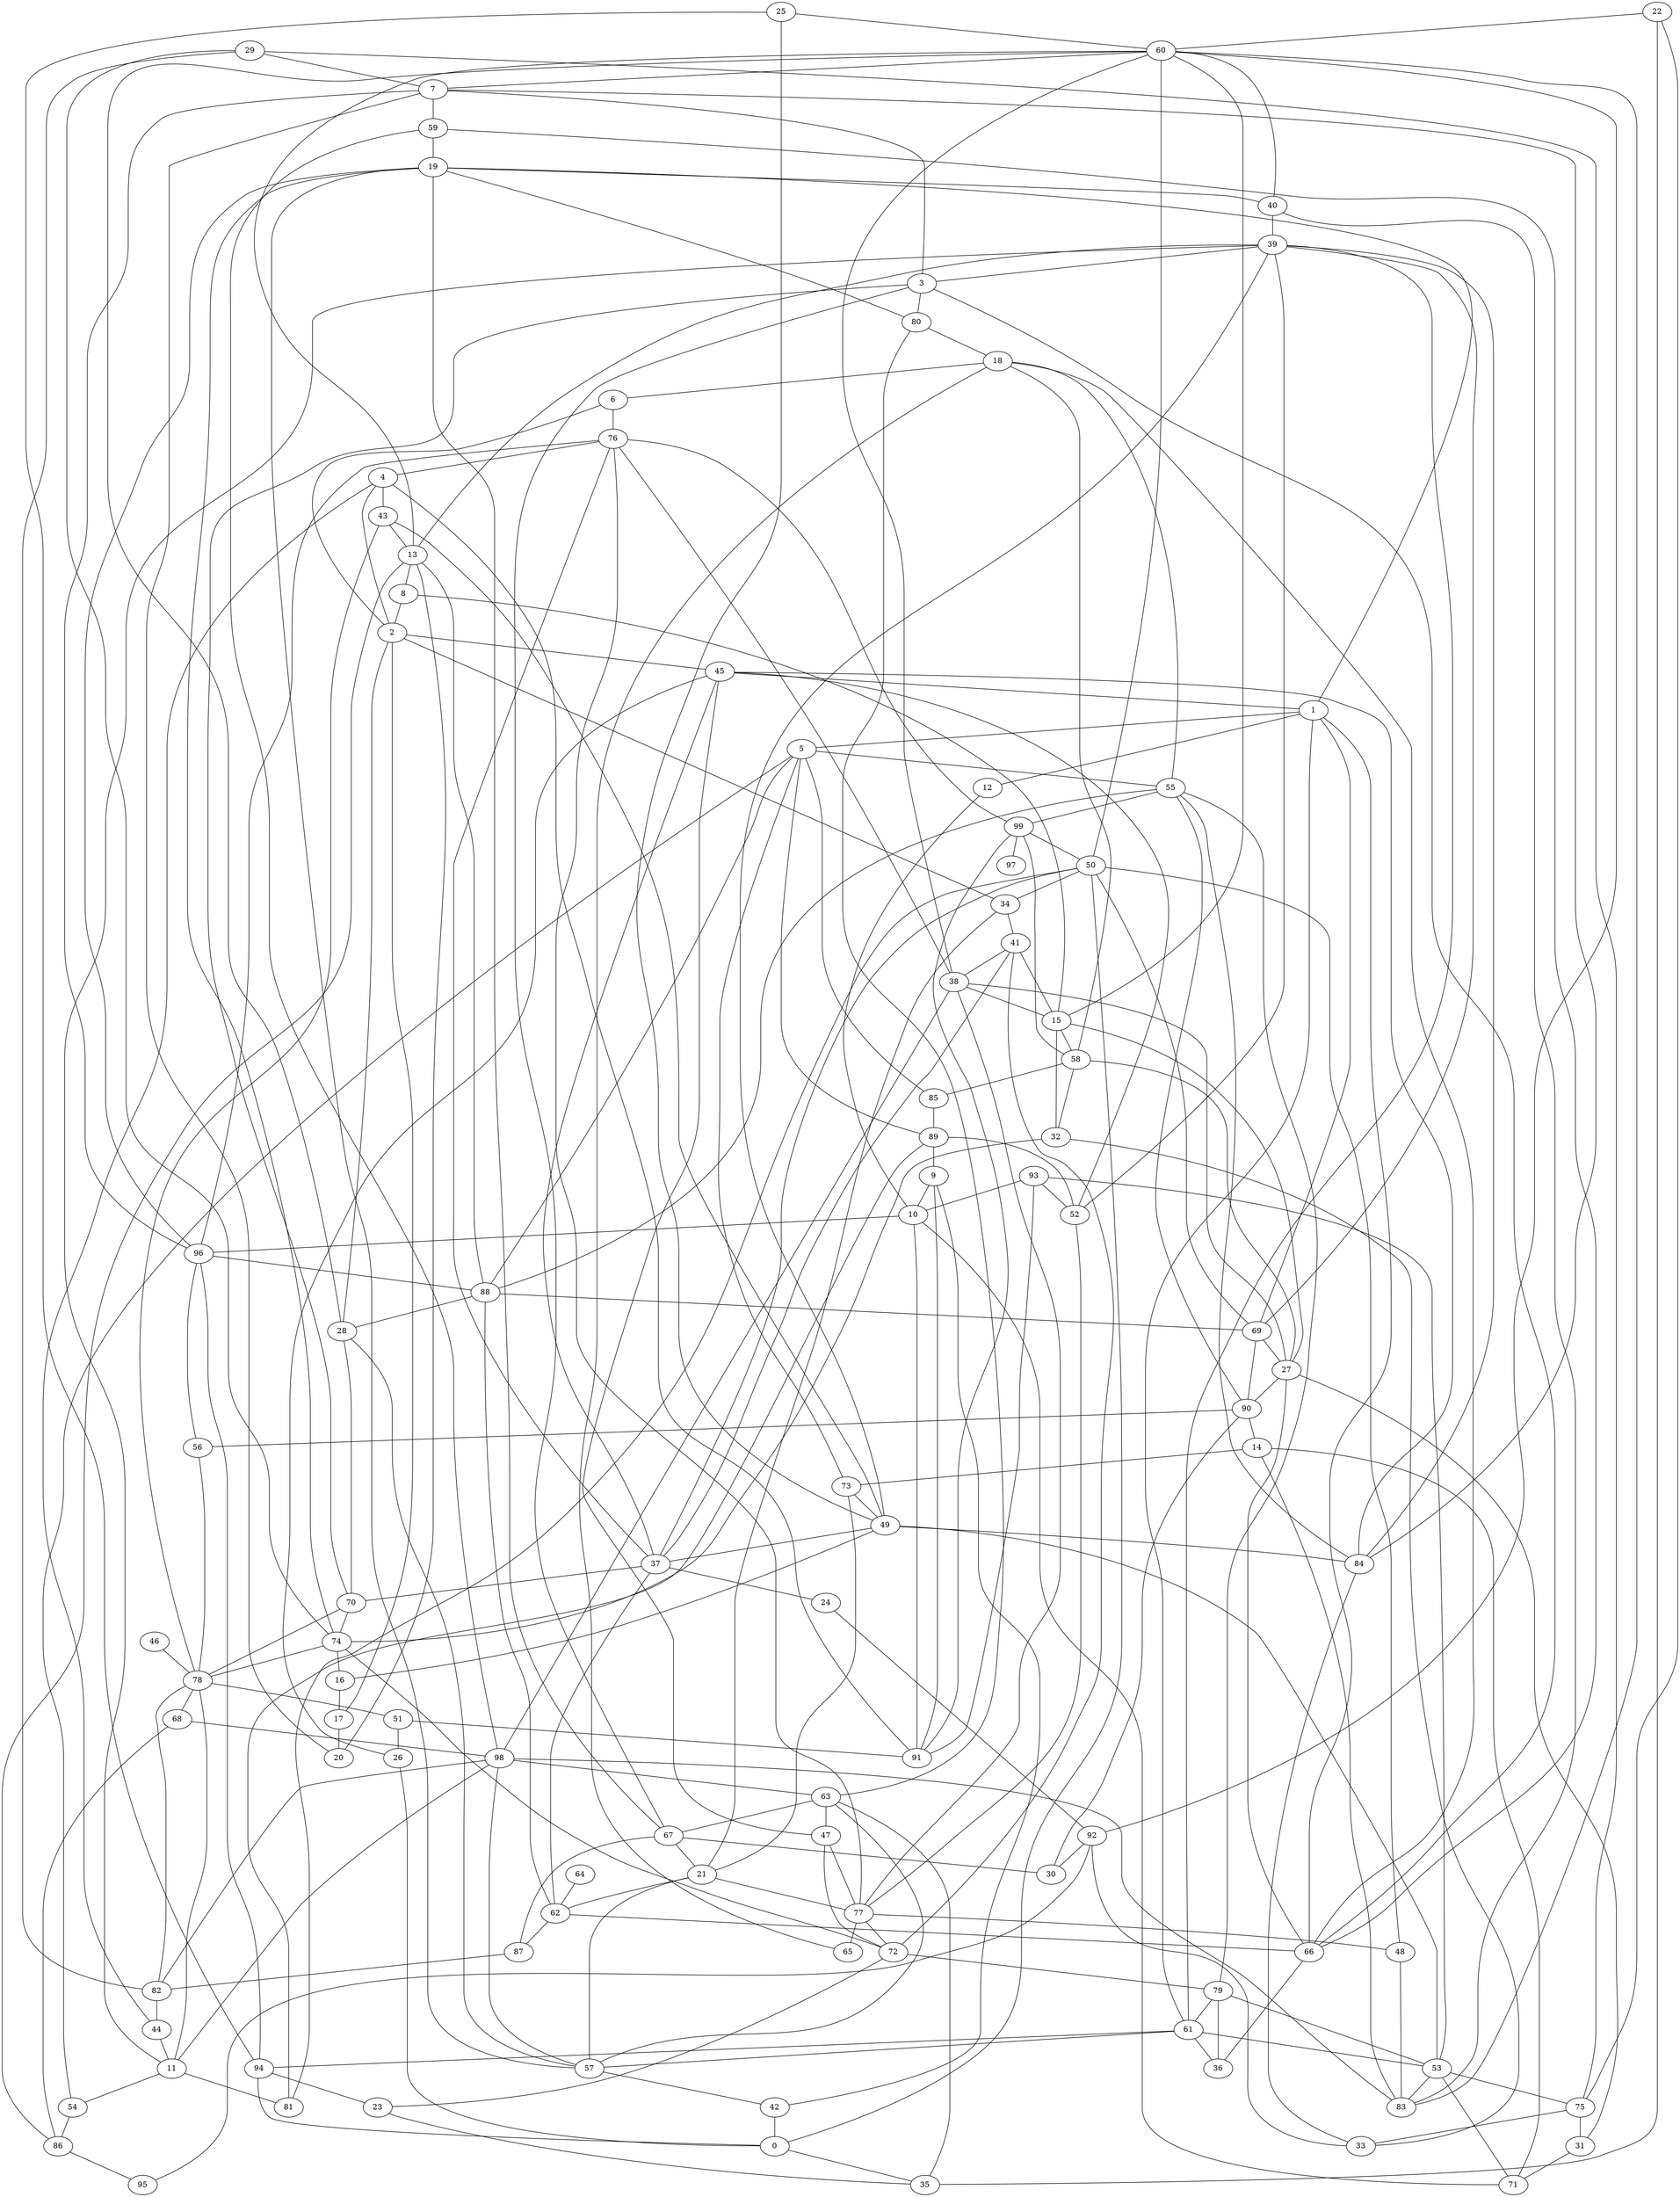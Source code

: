 graph {
	0 [label=0]
	1 [label=1]
	2 [label=2]
	3 [label=3]
	4 [label=4]
	5 [label=5]
	6 [label=6]
	7 [label=7]
	8 [label=8]
	9 [label=9]
	10 [label=10]
	11 [label=11]
	12 [label=12]
	13 [label=13]
	14 [label=14]
	15 [label=15]
	16 [label=16]
	17 [label=17]
	18 [label=18]
	19 [label=19]
	20 [label=20]
	21 [label=21]
	22 [label=22]
	23 [label=23]
	24 [label=24]
	25 [label=25]
	26 [label=26]
	27 [label=27]
	28 [label=28]
	29 [label=29]
	30 [label=30]
	31 [label=31]
	32 [label=32]
	33 [label=33]
	34 [label=34]
	35 [label=35]
	36 [label=36]
	37 [label=37]
	38 [label=38]
	39 [label=39]
	40 [label=40]
	41 [label=41]
	42 [label=42]
	43 [label=43]
	44 [label=44]
	45 [label=45]
	46 [label=46]
	47 [label=47]
	48 [label=48]
	49 [label=49]
	50 [label=50]
	51 [label=51]
	52 [label=52]
	53 [label=53]
	54 [label=54]
	55 [label=55]
	56 [label=56]
	57 [label=57]
	58 [label=58]
	59 [label=59]
	60 [label=60]
	61 [label=61]
	62 [label=62]
	63 [label=63]
	64 [label=64]
	65 [label=65]
	66 [label=66]
	67 [label=67]
	68 [label=68]
	69 [label=69]
	70 [label=70]
	71 [label=71]
	72 [label=72]
	73 [label=73]
	74 [label=74]
	75 [label=75]
	76 [label=76]
	77 [label=77]
	78 [label=78]
	79 [label=79]
	80 [label=80]
	81 [label=81]
	82 [label=82]
	83 [label=83]
	84 [label=84]
	85 [label=85]
	86 [label=86]
	87 [label=87]
	88 [label=88]
	89 [label=89]
	90 [label=90]
	91 [label=91]
	92 [label=92]
	93 [label=93]
	94 [label=94]
	95 [label=95]
	96 [label=96]
	97 [label=97]
	98 [label=98]
	99 [label=99]
	37 -- 70
	55 -- 18
	57 -- 42
	86 -- 95
	25 -- 60
	85 -- 89
	75 -- 31
	50 -- 81
	61 -- 36
	79 -- 36
	2 -- 6
	26 -- 0
	99 -- 58
	80 -- 63
	88 -- 5
	85 -- 5
	80 -- 19
	8 -- 2
	29 -- 75
	94 -- 23
	51 -- 26
	77 -- 72
	22 -- 75
	24 -- 92
	78 -- 51
	11 -- 98
	64 -- 62
	72 -- 23
	86 -- 68
	62 -- 66
	79 -- 53
	74 -- 16
	2 -- 28
	3 -- 80
	84 -- 45
	32 -- 33
	98 -- 63
	34 -- 41
	15 -- 41
	53 -- 75
	60 -- 50
	89 -- 9
	84 -- 39
	48 -- 83
	59 -- 98
	45 -- 52
	39 -- 11
	41 -- 72
	38 -- 27
	91 -- 9
	27 -- 15
	91 -- 10
	14 -- 73
	4 -- 91
	99 -- 50
	77 -- 38
	76 -- 4
	17 -- 20
	88 -- 69
	53 -- 49
	82 -- 44
	60 -- 7
	28 -- 60
	58 -- 85
	43 -- 13
	77 -- 48
	56 -- 78
	79 -- 61
	60 -- 13
	92 -- 95
	76 -- 77
	87 -- 82
	61 -- 57
	57 -- 19
	22 -- 60
	44 -- 11
	88 -- 28
	25 -- 49
	94 -- 0
	61 -- 94
	4 -- 43
	41 -- 38
	73 -- 5
	83 -- 40
	3 -- 7
	28 -- 70
	93 -- 91
	61 -- 53
	1 -- 69
	32 -- 74
	56 -- 96
	98 -- 38
	91 -- 99
	89 -- 81
	45 -- 47
	68 -- 98
	19 -- 67
	47 -- 72
	1 -- 19
	62 -- 88
	34 -- 21
	62 -- 37
	6 -- 76
	31 -- 71
	55 -- 79
	77 -- 65
	29 -- 82
	59 -- 19
	63 -- 57
	11 -- 54
	92 -- 33
	10 -- 96
	47 -- 77
	92 -- 60
	11 -- 81
	71 -- 10
	53 -- 71
	90 -- 14
	67 -- 30
	98 -- 57
	78 -- 43
	5 -- 89
	74 -- 78
	27 -- 90
	58 -- 32
	73 -- 21
	90 -- 69
	49 -- 16
	78 -- 68
	23 -- 35
	34 -- 2
	49 -- 37
	96 -- 19
	67 -- 3
	58 -- 18
	53 -- 83
	80 -- 18
	43 -- 49
	0 -- 35
	55 -- 84
	21 -- 62
	25 -- 94
	55 -- 99
	84 -- 7
	3 -- 66
	48 -- 50
	15 -- 58
	50 -- 69
	98 -- 82
	19 -- 74
	49 -- 39
	93 -- 52
	21 -- 57
	70 -- 78
	1 -- 12
	94 -- 96
	18 -- 6
	46 -- 78
	27 -- 31
	96 -- 7
	62 -- 87
	9 -- 10
	60 -- 83
	70 -- 3
	90 -- 30
	20 -- 13
	63 -- 47
	39 -- 3
	21 -- 77
	54 -- 86
	40 -- 39
	63 -- 67
	90 -- 55
	59 -- 66
	65 -- 18
	63 -- 35
	73 -- 49
	19 -- 40
	50 -- 34
	67 -- 87
	49 -- 84
	50 -- 37
	11 -- 78
	99 -- 97
	54 -- 5
	4 -- 44
	37 -- 24
	40 -- 60
	12 -- 10
	32 -- 15
	76 -- 96
	26 -- 45
	2 -- 45
	76 -- 99
	89 -- 52
	37 -- 41
	45 -- 1
	13 -- 86
	28 -- 57
	84 -- 33
	13 -- 8
	1 -- 66
	5 -- 55
	29 -- 74
	98 -- 83
	70 -- 74
	71 -- 14
	38 -- 76
	1 -- 61
	52 -- 39
	18 -- 66
	58 -- 27
	42 -- 9
	67 -- 21
	20 -- 7
	66 -- 36
	42 -- 0
	55 -- 88
	83 -- 14
	51 -- 91
	39 -- 61
	2 -- 4
	45 -- 37
	75 -- 33
	74 -- 72
	69 -- 27
	38 -- 15
	92 -- 30
	72 -- 79
	76 -- 37
	13 -- 39
	15 -- 8
	93 -- 53
	27 -- 66
	82 -- 78
	16 -- 17
	93 -- 10
	50 -- 0
	7 -- 59
	52 -- 77
	60 -- 38
	22 -- 35
	1 -- 5
	2 -- 17
	29 -- 7
	96 -- 88
	88 -- 13
	60 -- 15
	90 -- 56
	39 -- 69
}
